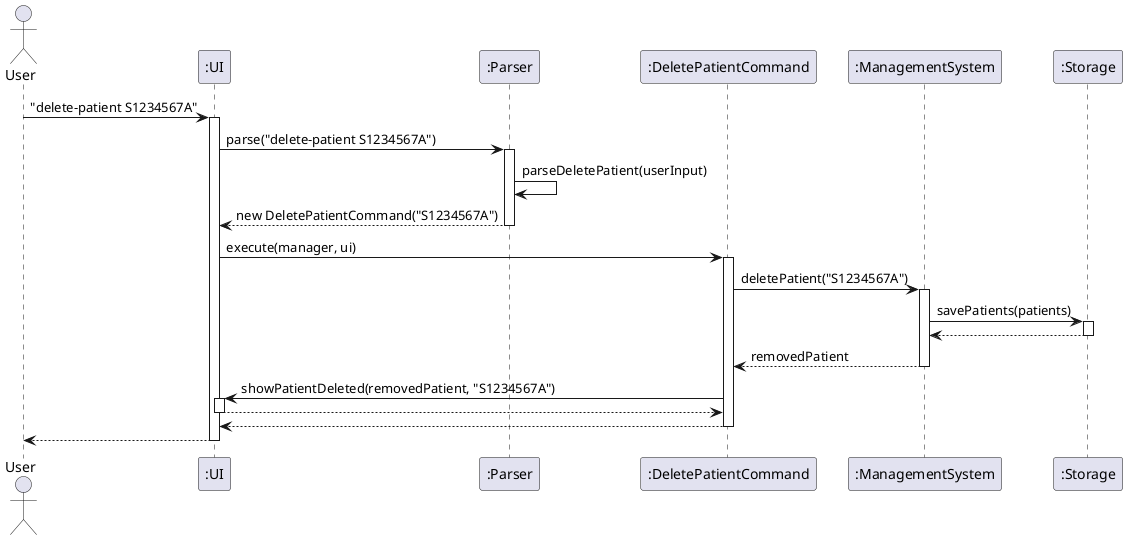 @startuml

actor User
participant ":UI" as UI
participant ":Parser" as Parser
participant ":DeletePatientCommand" as Command
participant ":ManagementSystem" as Management
participant ":Storage" as Storage

User -> UI : "delete-patient S1234567A"
activate UI

UI -> Parser : parse("delete-patient S1234567A")
activate Parser
Parser -> Parser : parseDeletePatient(userInput)
Parser --> UI : new DeletePatientCommand("S1234567A")
deactivate Parser

UI -> Command : execute(manager, ui)
activate Command

Command -> Management : deletePatient("S1234567A")
activate Management

Management -> Storage : savePatients(patients)
activate Storage
Storage --> Management
deactivate Storage

Management --> Command : removedPatient
deactivate Management

Command -> UI : showPatientDeleted(removedPatient, "S1234567A")
activate UI
UI --> Command
deactivate UI

Command --> UI
deactivate Command

UI --> User
deactivate UI

@enduml 